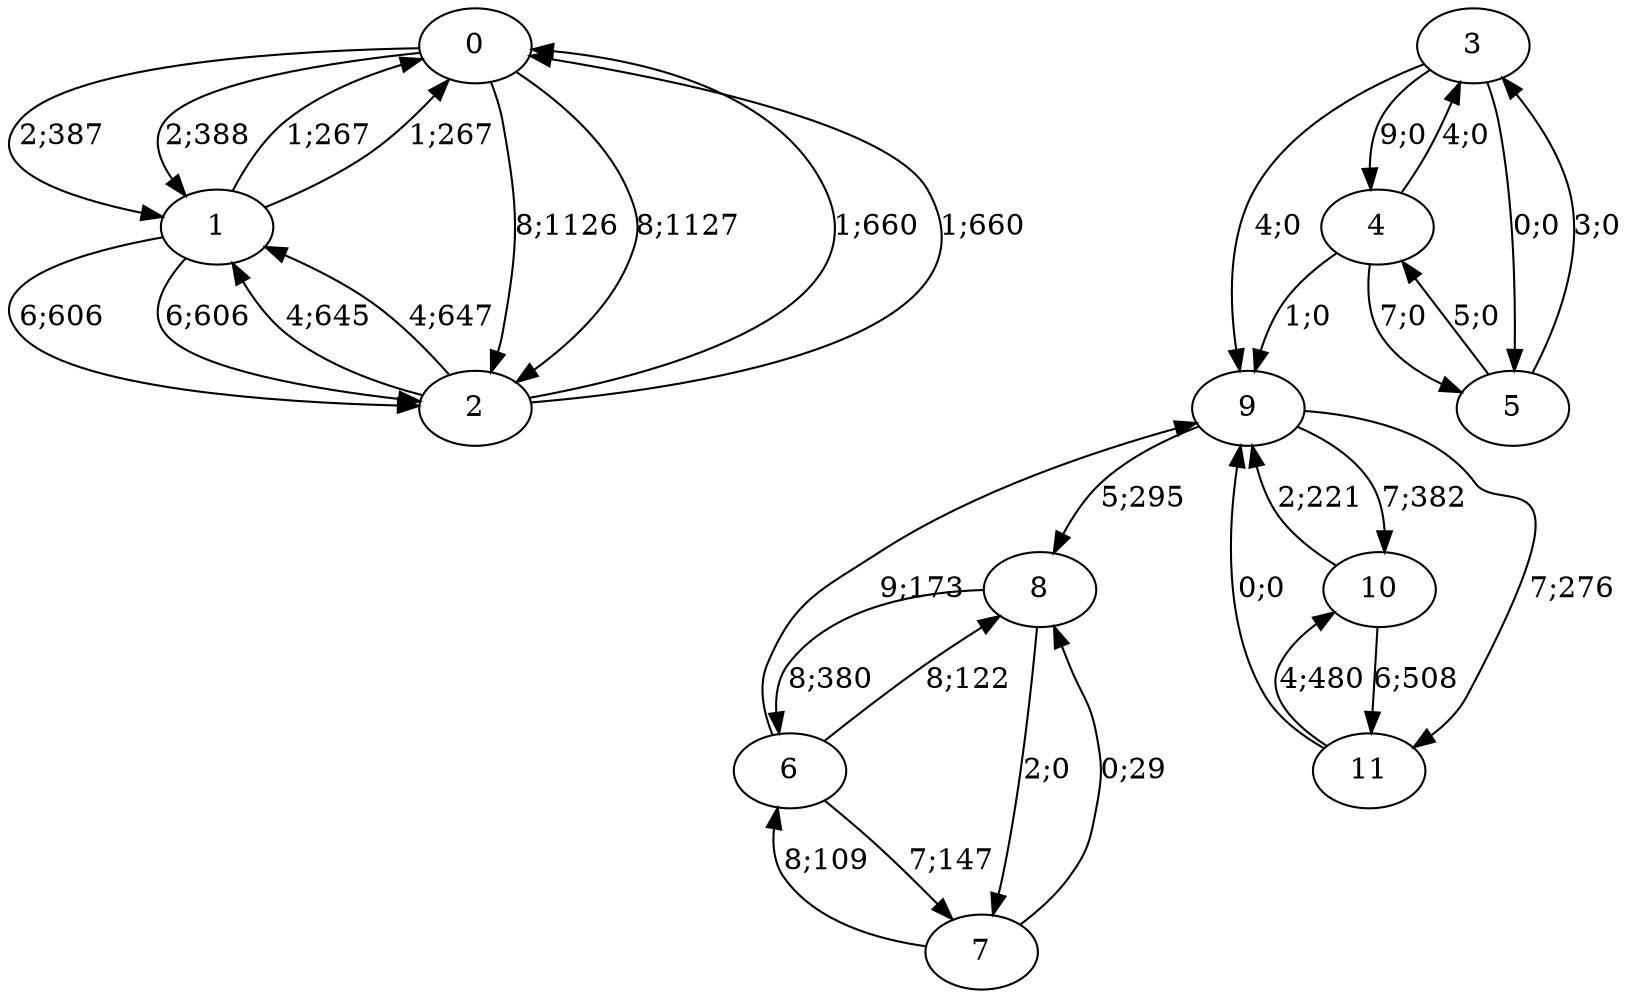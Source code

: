 digraph graph9487 {


0 -> 1 [color=black,label="2;387"]
0 -> 2 [color=black,label="8;1126"]


1 -> 0 [color=black,label="1;267"]
1 -> 2 [color=black,label="6;606"]


2 -> 0 [color=black,label="1;660"]
2 -> 1 [color=black,label="4;645"]






































9 -> 8 [color=black,label="5;295"]
9 -> 10 [color=black,label="7;382"]
9 -> 11 [color=black,label="7;276"]


10 -> 9 [color=black,label="2;221"]
10 -> 11 [color=black,label="6;508"]


11 -> 9 [color=black,label="0;0"]
11 -> 10 [color=black,label="4;480"]














6 -> 9 [color=black,label="9;173"]
6 -> 7 [color=black,label="7;147"]
6 -> 8 [color=black,label="8;122"]


7 -> 6 [color=black,label="8;109"]
7 -> 8 [color=black,label="0;29"]


8 -> 6 [color=black,label="8;380"]
8 -> 7 [color=black,label="2;0"]








0 -> 1 [color=black,label="2;388"]
0 -> 2 [color=black,label="8;1127"]


1 -> 0 [color=black,label="1;267"]
1 -> 2 [color=black,label="6;606"]


2 -> 0 [color=black,label="1;660"]
2 -> 1 [color=black,label="4;647"]


























3 -> 9 [color=black,label="4;0"]
3 -> 4 [color=black,label="9;0"]
3 -> 5 [color=black,label="0;0"]


4 -> 9 [color=black,label="1;0"]
4 -> 3 [color=black,label="4;0"]
4 -> 5 [color=black,label="7;0"]


5 -> 3 [color=black,label="3;0"]
5 -> 4 [color=black,label="5;0"]













}